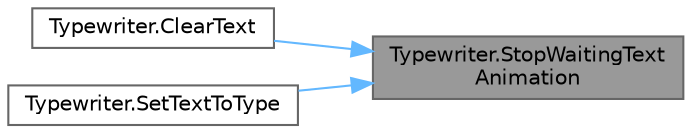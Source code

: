 digraph "Typewriter.StopWaitingTextAnimation"
{
 // LATEX_PDF_SIZE
  bgcolor="transparent";
  edge [fontname=Helvetica,fontsize=10,labelfontname=Helvetica,labelfontsize=10];
  node [fontname=Helvetica,fontsize=10,shape=box,height=0.2,width=0.4];
  rankdir="RL";
  Node1 [id="Node000001",label="Typewriter.StopWaitingText\lAnimation",height=0.2,width=0.4,color="gray40", fillcolor="grey60", style="filled", fontcolor="black",tooltip="Stops the waiting animation, also either keeps (default) or discards the text."];
  Node1 -> Node2 [id="edge1_Node000001_Node000002",dir="back",color="steelblue1",style="solid",tooltip=" "];
  Node2 [id="Node000002",label="Typewriter.ClearText",height=0.2,width=0.4,color="grey40", fillcolor="white", style="filled",URL="$class_typewriter.html#a6546b15c2a91fc79312cc1993d5d5d27",tooltip="Removes the end of text object (if any) and clears the text."];
  Node1 -> Node3 [id="edge2_Node000001_Node000003",dir="back",color="steelblue1",style="solid",tooltip=" "];
  Node3 [id="Node000003",label="Typewriter.SetTextToType",height=0.2,width=0.4,color="grey40", fillcolor="white", style="filled",URL="$class_typewriter.html#a804822a1567a06e38b45491a717c8c9f",tooltip="Sets a string that will be typed according to the set typing speed. An optional callback Action can b..."];
}
